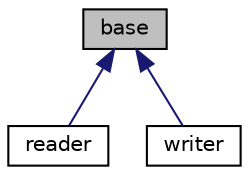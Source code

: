 digraph "base"
{
  bgcolor="transparent";
  edge [fontname="Helvetica",fontsize="10",labelfontname="Helvetica",labelfontsize="10"];
  node [fontname="Helvetica",fontsize="10",shape=record];
  Node1 [label="base",height=0.2,width=0.4,color="black", fillcolor="grey75", style="filled" fontcolor="black"];
  Node1 -> Node2 [dir="back",color="midnightblue",fontsize="10",style="solid",fontname="Helvetica"];
  Node2 [label="reader",height=0.2,width=0.4,color="black",URL="$classFoam_1_1ccm_1_1reader.html",tooltip="Reads CCM files as written by PROSTAR/STARCCM. "];
  Node1 -> Node3 [dir="back",color="midnightblue",fontsize="10",style="solid",fontname="Helvetica"];
  Node3 [label="writer",height=0.2,width=0.4,color="black",URL="$classFoam_1_1ccm_1_1writer.html",tooltip="Write OpenFOAM meshes and/or results to CCM format. "];
}
